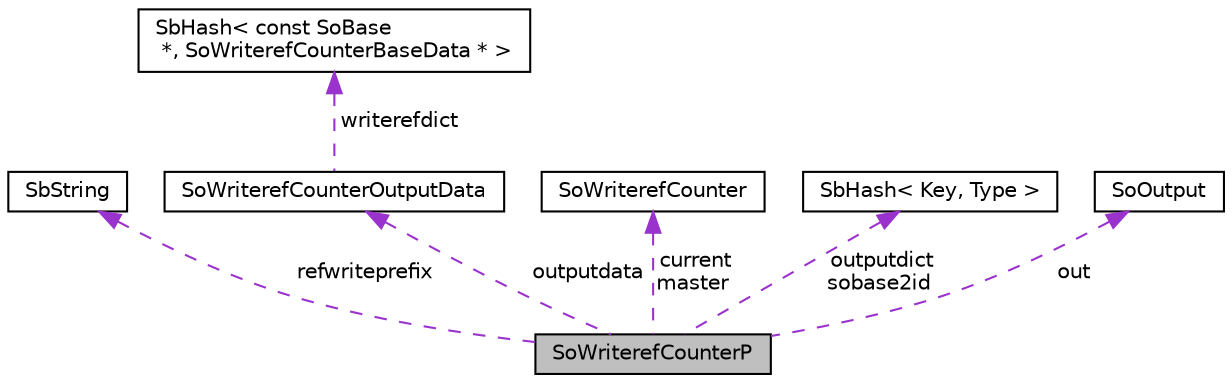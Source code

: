 digraph "SoWriterefCounterP"
{
 // LATEX_PDF_SIZE
  edge [fontname="Helvetica",fontsize="10",labelfontname="Helvetica",labelfontsize="10"];
  node [fontname="Helvetica",fontsize="10",shape=record];
  Node1 [label="SoWriterefCounterP",height=0.2,width=0.4,color="black", fillcolor="grey75", style="filled", fontcolor="black",tooltip=" "];
  Node2 -> Node1 [dir="back",color="darkorchid3",fontsize="10",style="dashed",label=" refwriteprefix" ,fontname="Helvetica"];
  Node2 [label="SbString",height=0.2,width=0.4,color="black", fillcolor="white", style="filled",URL="$classSbString.html",tooltip="The SbString class is a string class with convenience functions for string operations."];
  Node3 -> Node1 [dir="back",color="darkorchid3",fontsize="10",style="dashed",label=" outputdata" ,fontname="Helvetica"];
  Node3 [label="SoWriterefCounterOutputData",height=0.2,width=0.4,color="black", fillcolor="white", style="filled",URL="$classSoWriterefCounterOutputData.html",tooltip=" "];
  Node4 -> Node3 [dir="back",color="darkorchid3",fontsize="10",style="dashed",label=" writerefdict" ,fontname="Helvetica"];
  Node4 [label="SbHash\< const SoBase\l *, SoWriterefCounterBaseData * \>",height=0.2,width=0.4,color="black", fillcolor="white", style="filled",URL="$classSbHash.html",tooltip=" "];
  Node5 -> Node1 [dir="back",color="darkorchid3",fontsize="10",style="dashed",label=" current\nmaster" ,fontname="Helvetica"];
  Node5 [label="SoWriterefCounter",height=0.2,width=0.4,color="black", fillcolor="white", style="filled",URL="$classSoWriterefCounter.html",tooltip=" "];
  Node6 -> Node1 [dir="back",color="darkorchid3",fontsize="10",style="dashed",label=" outputdict\nsobase2id" ,fontname="Helvetica"];
  Node6 [label="SbHash\< Key, Type \>",height=0.2,width=0.4,color="black", fillcolor="white", style="filled",URL="$classSbHash.html",tooltip=" "];
  Node7 -> Node1 [dir="back",color="darkorchid3",fontsize="10",style="dashed",label=" out" ,fontname="Helvetica"];
  Node7 [label="SoOutput",height=0.2,width=0.4,color="black", fillcolor="white", style="filled",URL="$classSoOutput.html",tooltip="The SoOutput class is an abstraction of an output stream."];
}
